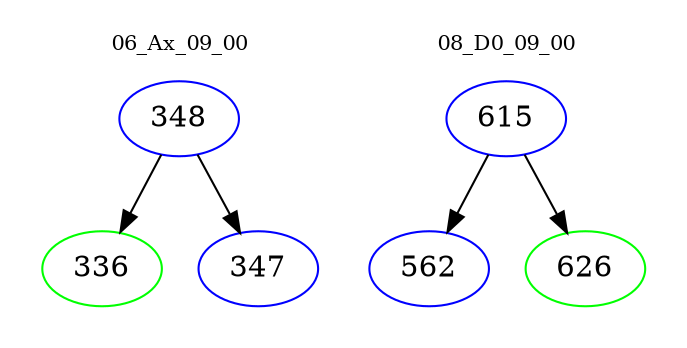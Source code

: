 digraph{
subgraph cluster_0 {
color = white
label = "06_Ax_09_00";
fontsize=10;
T0_348 [label="348", color="blue"]
T0_348 -> T0_336 [color="black"]
T0_336 [label="336", color="green"]
T0_348 -> T0_347 [color="black"]
T0_347 [label="347", color="blue"]
}
subgraph cluster_1 {
color = white
label = "08_D0_09_00";
fontsize=10;
T1_615 [label="615", color="blue"]
T1_615 -> T1_562 [color="black"]
T1_562 [label="562", color="blue"]
T1_615 -> T1_626 [color="black"]
T1_626 [label="626", color="green"]
}
}
